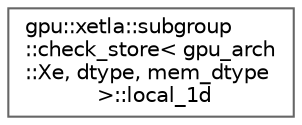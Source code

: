 digraph "Graphical Class Hierarchy"
{
 // LATEX_PDF_SIZE
  bgcolor="transparent";
  edge [fontname=Helvetica,fontsize=10,labelfontname=Helvetica,labelfontsize=10];
  node [fontname=Helvetica,fontsize=10,shape=box,height=0.2,width=0.4];
  rankdir="LR";
  Node0 [id="Node000000",label="gpu::xetla::subgroup\l::check_store\< gpu_arch\l::Xe, dtype, mem_dtype\l \>::local_1d",height=0.2,width=0.4,color="grey40", fillcolor="white", style="filled",URL="$structgpu_1_1xetla_1_1subgroup_1_1check__store_3_01gpu__arch_1_1Xe_00_01dtype_00_01mem__dtype_01_4_1_1local__1d.html",tooltip=" "];
}
